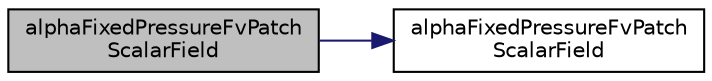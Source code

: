 digraph "alphaFixedPressureFvPatchScalarField"
{
  bgcolor="transparent";
  edge [fontname="Helvetica",fontsize="10",labelfontname="Helvetica",labelfontsize="10"];
  node [fontname="Helvetica",fontsize="10",shape=record];
  rankdir="LR";
  Node1 [label="alphaFixedPressureFvPatch\lScalarField",height=0.2,width=0.4,color="black", fillcolor="grey75", style="filled", fontcolor="black"];
  Node1 -> Node2 [color="midnightblue",fontsize="10",style="solid",fontname="Helvetica"];
  Node2 [label="alphaFixedPressureFvPatch\lScalarField",height=0.2,width=0.4,color="black",URL="$a00035.html#a4e1ec106653139f1668829769dfc8eb0",tooltip="Construct from patch and internal field. "];
}
